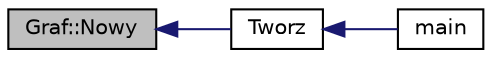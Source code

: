 digraph G
{
  edge [fontname="Helvetica",fontsize="10",labelfontname="Helvetica",labelfontsize="10"];
  node [fontname="Helvetica",fontsize="10",shape=record];
  rankdir="LR";
  Node1 [label="Graf::Nowy",height=0.2,width=0.4,color="black", fillcolor="grey75", style="filled" fontcolor="black"];
  Node1 -> Node2 [dir="back",color="midnightblue",fontsize="10",style="solid",fontname="Helvetica"];
  Node2 [label="Tworz",height=0.2,width=0.4,color="black", fillcolor="white", style="filled",URL="$adt_8cpp.html#a5db721da1238c8883870c84559d9029d",tooltip="Funkcja tworząca graf oraz uruchamiająca przeszukiwanie."];
  Node2 -> Node3 [dir="back",color="midnightblue",fontsize="10",style="solid",fontname="Helvetica"];
  Node3 [label="main",height=0.2,width=0.4,color="black", fillcolor="white", style="filled",URL="$main_8cpp.html#ae66f6b31b5ad750f1fe042a706a4e3d4",tooltip="W funkcji main wywoływana jest funkcja Tworz odpowiedzialna za przedstawienie działań na grafie..."];
}
